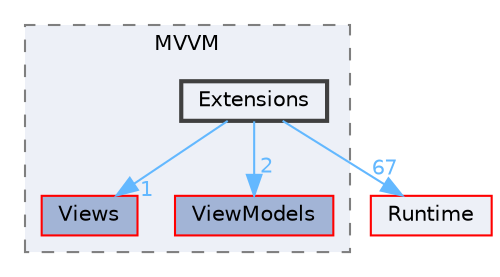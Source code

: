 digraph "Extensions"
{
 // INTERACTIVE_SVG=YES
 // LATEX_PDF_SIZE
  bgcolor="transparent";
  edge [fontname=Helvetica,fontsize=10,labelfontname=Helvetica,labelfontsize=10];
  node [fontname=Helvetica,fontsize=10,shape=box,height=0.2,width=0.4];
  compound=true
  subgraph clusterdir_0a735b7e80d5da686e1eea5f03aa40bc {
    graph [ bgcolor="#edf0f7", pencolor="grey50", label="MVVM", fontname=Helvetica,fontsize=10 style="filled,dashed", URL="dir_0a735b7e80d5da686e1eea5f03aa40bc.html",tooltip=""]
  dir_4ec332b0caa82edbf34f7451eea0fec7 [label="Views", fillcolor="#a2b4d6", color="red", style="filled", URL="dir_4ec332b0caa82edbf34f7451eea0fec7.html",tooltip=""];
  dir_621a315eecc2d41dd87714689261a006 [label="ViewModels", fillcolor="#a2b4d6", color="red", style="filled", URL="dir_621a315eecc2d41dd87714689261a006.html",tooltip=""];
  dir_65aef38b3309f34115ac220e3769f00d [label="Extensions", fillcolor="#edf0f7", color="grey25", style="filled,bold", URL="dir_65aef38b3309f34115ac220e3769f00d.html",tooltip=""];
  }
  dir_7536b172fbd480bfd146a1b1acd6856b [label="Runtime", fillcolor="#edf0f7", color="red", style="filled", URL="dir_7536b172fbd480bfd146a1b1acd6856b.html",tooltip=""];
  dir_65aef38b3309f34115ac220e3769f00d->dir_4ec332b0caa82edbf34f7451eea0fec7 [headlabel="1", labeldistance=1.5 headhref="dir_000389_001260.html" href="dir_000389_001260.html" color="steelblue1" fontcolor="steelblue1"];
  dir_65aef38b3309f34115ac220e3769f00d->dir_621a315eecc2d41dd87714689261a006 [headlabel="2", labeldistance=1.5 headhref="dir_000389_001253.html" href="dir_000389_001253.html" color="steelblue1" fontcolor="steelblue1"];
  dir_65aef38b3309f34115ac220e3769f00d->dir_7536b172fbd480bfd146a1b1acd6856b [headlabel="67", labeldistance=1.5 headhref="dir_000389_000984.html" href="dir_000389_000984.html" color="steelblue1" fontcolor="steelblue1"];
}
